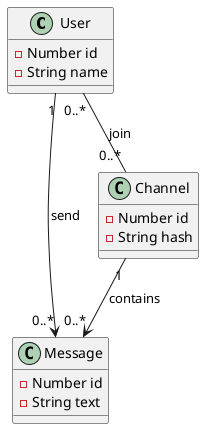 @startuml

User "1" --> "0..*" Message : send
User "0..*" -- "0..*" Channel : join
Channel "1" --> "0..*" Message : contains

class User {
 - Number id
 - String name
}

class Channel {
 -Number id
 - String hash
}

class Message {
 -Number id
 - String text
}

@enduml